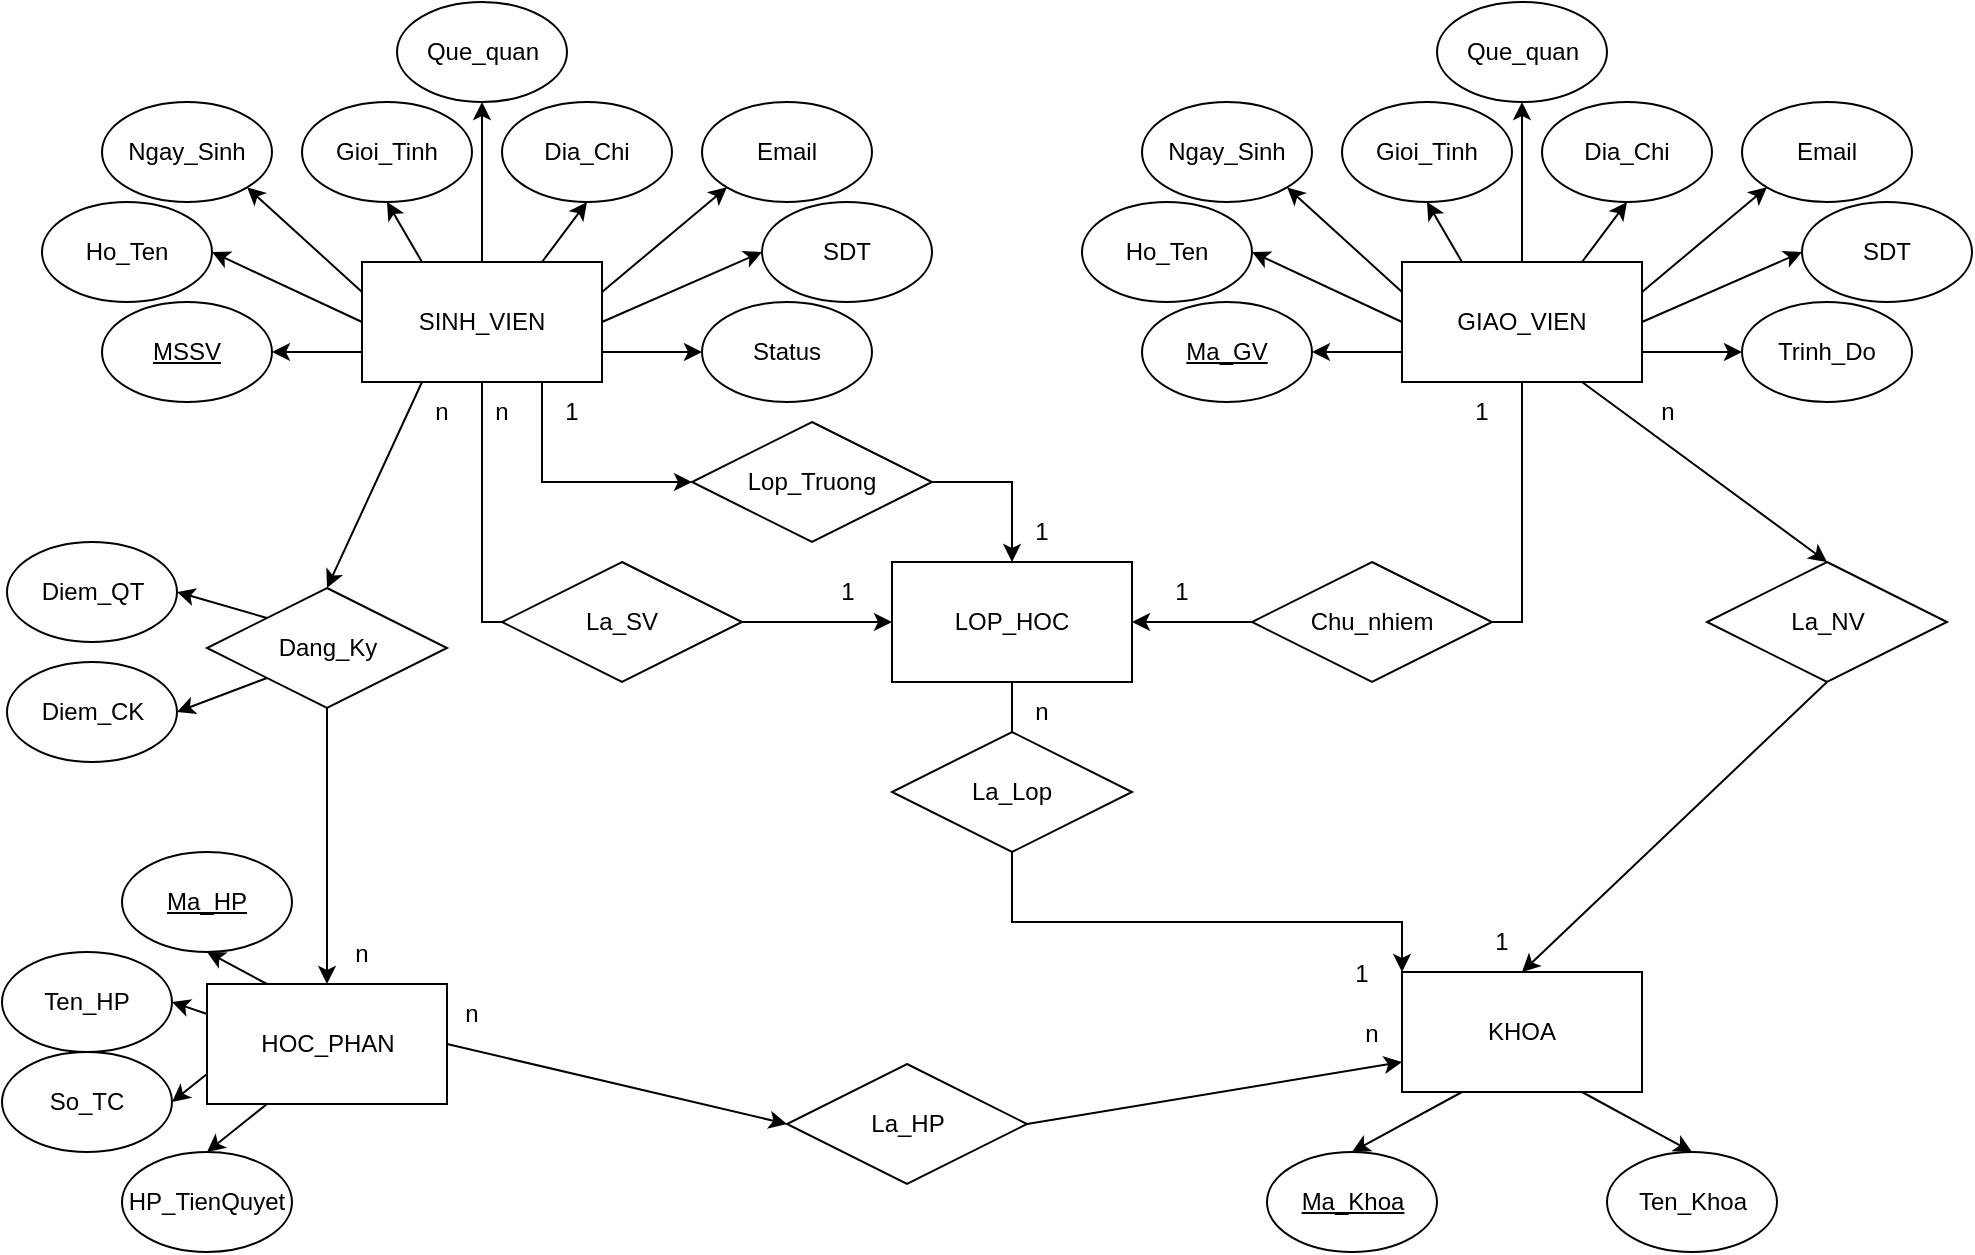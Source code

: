<mxfile version="21.2.3" type="github">
  <diagram id="C5RBs43oDa-KdzZeNtuy" name="Page-1">
    <mxGraphModel dx="1313" dy="738" grid="1" gridSize="10" guides="1" tooltips="1" connect="1" arrows="1" fold="1" page="1" pageScale="1" pageWidth="1169" pageHeight="827" math="0" shadow="0">
      <root>
        <mxCell id="WIyWlLk6GJQsqaUBKTNV-0" />
        <mxCell id="WIyWlLk6GJQsqaUBKTNV-1" parent="WIyWlLk6GJQsqaUBKTNV-0" />
        <mxCell id="m1X8HX1gUMQzAYCHZsaK-115" style="edgeStyle=orthogonalEdgeStyle;rounded=0;orthogonalLoop=1;jettySize=auto;html=1;exitX=0.5;exitY=1;exitDx=0;exitDy=0;" edge="1" parent="WIyWlLk6GJQsqaUBKTNV-1" source="m1X8HX1gUMQzAYCHZsaK-108" target="m1X8HX1gUMQzAYCHZsaK-52">
          <mxGeometry relative="1" as="geometry">
            <mxPoint x="890" y="440" as="targetPoint" />
            <Array as="points">
              <mxPoint x="585" y="560" />
              <mxPoint x="780" y="560" />
            </Array>
          </mxGeometry>
        </mxCell>
        <mxCell id="Zs0k1_6YK3kXZUN5zw4k-58" value="&lt;u&gt;MSSV&lt;/u&gt;" style="ellipse;whiteSpace=wrap;html=1;" parent="WIyWlLk6GJQsqaUBKTNV-1" vertex="1">
          <mxGeometry x="130" y="250" width="85" height="50" as="geometry" />
        </mxCell>
        <mxCell id="Zs0k1_6YK3kXZUN5zw4k-59" value="Ho_Ten" style="ellipse;whiteSpace=wrap;html=1;" parent="WIyWlLk6GJQsqaUBKTNV-1" vertex="1">
          <mxGeometry x="100" y="200" width="85" height="50" as="geometry" />
        </mxCell>
        <mxCell id="Zs0k1_6YK3kXZUN5zw4k-60" value="Ngay_Sinh" style="ellipse;whiteSpace=wrap;html=1;" parent="WIyWlLk6GJQsqaUBKTNV-1" vertex="1">
          <mxGeometry x="130" y="150" width="85" height="50" as="geometry" />
        </mxCell>
        <mxCell id="Zs0k1_6YK3kXZUN5zw4k-61" value="Que_quan" style="ellipse;whiteSpace=wrap;html=1;" parent="WIyWlLk6GJQsqaUBKTNV-1" vertex="1">
          <mxGeometry x="277.5" y="100" width="85" height="50" as="geometry" />
        </mxCell>
        <mxCell id="Zs0k1_6YK3kXZUN5zw4k-62" value="Email" style="ellipse;whiteSpace=wrap;html=1;" parent="WIyWlLk6GJQsqaUBKTNV-1" vertex="1">
          <mxGeometry x="430" y="150" width="85" height="50" as="geometry" />
        </mxCell>
        <mxCell id="Zs0k1_6YK3kXZUN5zw4k-63" value="SDT" style="ellipse;whiteSpace=wrap;html=1;" parent="WIyWlLk6GJQsqaUBKTNV-1" vertex="1">
          <mxGeometry x="460" y="200" width="85" height="50" as="geometry" />
        </mxCell>
        <mxCell id="m1X8HX1gUMQzAYCHZsaK-58" style="edgeStyle=none;rounded=0;orthogonalLoop=1;jettySize=auto;html=1;exitX=0;exitY=0.75;exitDx=0;exitDy=0;entryX=1;entryY=0.5;entryDx=0;entryDy=0;" edge="1" parent="WIyWlLk6GJQsqaUBKTNV-1" source="m1X8HX1gUMQzAYCHZsaK-0" target="Zs0k1_6YK3kXZUN5zw4k-58">
          <mxGeometry relative="1" as="geometry" />
        </mxCell>
        <mxCell id="m1X8HX1gUMQzAYCHZsaK-59" style="edgeStyle=none;rounded=0;orthogonalLoop=1;jettySize=auto;html=1;exitX=0;exitY=0.5;exitDx=0;exitDy=0;entryX=1;entryY=0.5;entryDx=0;entryDy=0;" edge="1" parent="WIyWlLk6GJQsqaUBKTNV-1" source="m1X8HX1gUMQzAYCHZsaK-0" target="Zs0k1_6YK3kXZUN5zw4k-59">
          <mxGeometry relative="1" as="geometry" />
        </mxCell>
        <mxCell id="m1X8HX1gUMQzAYCHZsaK-60" style="edgeStyle=none;rounded=0;orthogonalLoop=1;jettySize=auto;html=1;exitX=0;exitY=0.25;exitDx=0;exitDy=0;entryX=1;entryY=1;entryDx=0;entryDy=0;" edge="1" parent="WIyWlLk6GJQsqaUBKTNV-1" source="m1X8HX1gUMQzAYCHZsaK-0" target="Zs0k1_6YK3kXZUN5zw4k-60">
          <mxGeometry relative="1" as="geometry" />
        </mxCell>
        <mxCell id="m1X8HX1gUMQzAYCHZsaK-61" style="edgeStyle=none;rounded=0;orthogonalLoop=1;jettySize=auto;html=1;exitX=0.25;exitY=0;exitDx=0;exitDy=0;entryX=0.5;entryY=1;entryDx=0;entryDy=0;" edge="1" parent="WIyWlLk6GJQsqaUBKTNV-1" source="m1X8HX1gUMQzAYCHZsaK-0" target="m1X8HX1gUMQzAYCHZsaK-2">
          <mxGeometry relative="1" as="geometry" />
        </mxCell>
        <mxCell id="m1X8HX1gUMQzAYCHZsaK-62" style="edgeStyle=none;rounded=0;orthogonalLoop=1;jettySize=auto;html=1;exitX=0.5;exitY=0;exitDx=0;exitDy=0;entryX=0.5;entryY=1;entryDx=0;entryDy=0;" edge="1" parent="WIyWlLk6GJQsqaUBKTNV-1" source="m1X8HX1gUMQzAYCHZsaK-0" target="Zs0k1_6YK3kXZUN5zw4k-61">
          <mxGeometry relative="1" as="geometry" />
        </mxCell>
        <mxCell id="m1X8HX1gUMQzAYCHZsaK-63" style="edgeStyle=none;rounded=0;orthogonalLoop=1;jettySize=auto;html=1;exitX=0.75;exitY=0;exitDx=0;exitDy=0;entryX=0.5;entryY=1;entryDx=0;entryDy=0;" edge="1" parent="WIyWlLk6GJQsqaUBKTNV-1" source="m1X8HX1gUMQzAYCHZsaK-0" target="m1X8HX1gUMQzAYCHZsaK-3">
          <mxGeometry relative="1" as="geometry" />
        </mxCell>
        <mxCell id="m1X8HX1gUMQzAYCHZsaK-64" style="edgeStyle=none;rounded=0;orthogonalLoop=1;jettySize=auto;html=1;exitX=1;exitY=0.25;exitDx=0;exitDy=0;entryX=0;entryY=1;entryDx=0;entryDy=0;" edge="1" parent="WIyWlLk6GJQsqaUBKTNV-1" source="m1X8HX1gUMQzAYCHZsaK-0" target="Zs0k1_6YK3kXZUN5zw4k-62">
          <mxGeometry relative="1" as="geometry" />
        </mxCell>
        <mxCell id="m1X8HX1gUMQzAYCHZsaK-65" style="edgeStyle=none;rounded=0;orthogonalLoop=1;jettySize=auto;html=1;exitX=1;exitY=0.5;exitDx=0;exitDy=0;entryX=0;entryY=0.5;entryDx=0;entryDy=0;" edge="1" parent="WIyWlLk6GJQsqaUBKTNV-1" source="m1X8HX1gUMQzAYCHZsaK-0" target="Zs0k1_6YK3kXZUN5zw4k-63">
          <mxGeometry relative="1" as="geometry" />
        </mxCell>
        <mxCell id="m1X8HX1gUMQzAYCHZsaK-66" style="edgeStyle=none;rounded=0;orthogonalLoop=1;jettySize=auto;html=1;exitX=1;exitY=0.75;exitDx=0;exitDy=0;entryX=0;entryY=0.5;entryDx=0;entryDy=0;" edge="1" parent="WIyWlLk6GJQsqaUBKTNV-1" source="m1X8HX1gUMQzAYCHZsaK-0" target="m1X8HX1gUMQzAYCHZsaK-4">
          <mxGeometry relative="1" as="geometry" />
        </mxCell>
        <mxCell id="m1X8HX1gUMQzAYCHZsaK-100" style="edgeStyle=orthogonalEdgeStyle;rounded=0;orthogonalLoop=1;jettySize=auto;html=1;exitX=0.5;exitY=1;exitDx=0;exitDy=0;entryX=0;entryY=0.5;entryDx=0;entryDy=0;" edge="1" parent="WIyWlLk6GJQsqaUBKTNV-1" source="m1X8HX1gUMQzAYCHZsaK-0" target="m1X8HX1gUMQzAYCHZsaK-108">
          <mxGeometry relative="1" as="geometry">
            <mxPoint x="440" y="410" as="targetPoint" />
          </mxGeometry>
        </mxCell>
        <mxCell id="m1X8HX1gUMQzAYCHZsaK-129" style="edgeStyle=orthogonalEdgeStyle;rounded=0;orthogonalLoop=1;jettySize=auto;html=1;exitX=0.75;exitY=1;exitDx=0;exitDy=0;entryX=0;entryY=0.5;entryDx=0;entryDy=0;" edge="1" parent="WIyWlLk6GJQsqaUBKTNV-1" source="m1X8HX1gUMQzAYCHZsaK-0" target="m1X8HX1gUMQzAYCHZsaK-1">
          <mxGeometry relative="1" as="geometry" />
        </mxCell>
        <mxCell id="m1X8HX1gUMQzAYCHZsaK-146" style="rounded=0;orthogonalLoop=1;jettySize=auto;html=1;exitX=0.5;exitY=1;exitDx=0;exitDy=0;entryX=0.5;entryY=0;entryDx=0;entryDy=0;" edge="1" parent="WIyWlLk6GJQsqaUBKTNV-1" source="m1X8HX1gUMQzAYCHZsaK-156" target="m1X8HX1gUMQzAYCHZsaK-123">
          <mxGeometry relative="1" as="geometry" />
        </mxCell>
        <mxCell id="m1X8HX1gUMQzAYCHZsaK-0" value="SINH_VIEN" style="rounded=0;whiteSpace=wrap;html=1;" vertex="1" parent="WIyWlLk6GJQsqaUBKTNV-1">
          <mxGeometry x="260" y="230" width="120" height="60" as="geometry" />
        </mxCell>
        <mxCell id="m1X8HX1gUMQzAYCHZsaK-131" style="edgeStyle=orthogonalEdgeStyle;rounded=0;orthogonalLoop=1;jettySize=auto;html=1;exitX=1;exitY=0.5;exitDx=0;exitDy=0;" edge="1" parent="WIyWlLk6GJQsqaUBKTNV-1" source="m1X8HX1gUMQzAYCHZsaK-1" target="m1X8HX1gUMQzAYCHZsaK-108">
          <mxGeometry relative="1" as="geometry" />
        </mxCell>
        <mxCell id="m1X8HX1gUMQzAYCHZsaK-1" value="Lop_Truong" style="rhombus;whiteSpace=wrap;html=1;" vertex="1" parent="WIyWlLk6GJQsqaUBKTNV-1">
          <mxGeometry x="425" y="310" width="120" height="60" as="geometry" />
        </mxCell>
        <mxCell id="m1X8HX1gUMQzAYCHZsaK-2" value="Gioi_Tinh" style="ellipse;whiteSpace=wrap;html=1;" vertex="1" parent="WIyWlLk6GJQsqaUBKTNV-1">
          <mxGeometry x="230" y="150" width="85" height="50" as="geometry" />
        </mxCell>
        <mxCell id="m1X8HX1gUMQzAYCHZsaK-3" value="Dia_Chi" style="ellipse;whiteSpace=wrap;html=1;" vertex="1" parent="WIyWlLk6GJQsqaUBKTNV-1">
          <mxGeometry x="330" y="150" width="85" height="50" as="geometry" />
        </mxCell>
        <mxCell id="m1X8HX1gUMQzAYCHZsaK-4" value="Status" style="ellipse;whiteSpace=wrap;html=1;" vertex="1" parent="WIyWlLk6GJQsqaUBKTNV-1">
          <mxGeometry x="430" y="250" width="85" height="50" as="geometry" />
        </mxCell>
        <mxCell id="m1X8HX1gUMQzAYCHZsaK-34" value="&lt;u&gt;Ma_GV&lt;/u&gt;" style="ellipse;whiteSpace=wrap;html=1;" vertex="1" parent="WIyWlLk6GJQsqaUBKTNV-1">
          <mxGeometry x="650" y="250" width="85" height="50" as="geometry" />
        </mxCell>
        <mxCell id="m1X8HX1gUMQzAYCHZsaK-36" value="Ho_Ten" style="ellipse;whiteSpace=wrap;html=1;" vertex="1" parent="WIyWlLk6GJQsqaUBKTNV-1">
          <mxGeometry x="620" y="200" width="85" height="50" as="geometry" />
        </mxCell>
        <mxCell id="m1X8HX1gUMQzAYCHZsaK-38" value="Ngay_Sinh" style="ellipse;whiteSpace=wrap;html=1;" vertex="1" parent="WIyWlLk6GJQsqaUBKTNV-1">
          <mxGeometry x="650" y="150" width="85" height="50" as="geometry" />
        </mxCell>
        <mxCell id="m1X8HX1gUMQzAYCHZsaK-40" value="Que_quan" style="ellipse;whiteSpace=wrap;html=1;" vertex="1" parent="WIyWlLk6GJQsqaUBKTNV-1">
          <mxGeometry x="797.5" y="100" width="85" height="50" as="geometry" />
        </mxCell>
        <mxCell id="m1X8HX1gUMQzAYCHZsaK-42" value="Email" style="ellipse;whiteSpace=wrap;html=1;" vertex="1" parent="WIyWlLk6GJQsqaUBKTNV-1">
          <mxGeometry x="950" y="150" width="85" height="50" as="geometry" />
        </mxCell>
        <mxCell id="m1X8HX1gUMQzAYCHZsaK-44" value="SDT" style="ellipse;whiteSpace=wrap;html=1;" vertex="1" parent="WIyWlLk6GJQsqaUBKTNV-1">
          <mxGeometry x="980" y="200" width="85" height="50" as="geometry" />
        </mxCell>
        <mxCell id="m1X8HX1gUMQzAYCHZsaK-67" style="edgeStyle=none;rounded=0;orthogonalLoop=1;jettySize=auto;html=1;exitX=0;exitY=0.75;exitDx=0;exitDy=0;entryX=1;entryY=0.5;entryDx=0;entryDy=0;" edge="1" parent="WIyWlLk6GJQsqaUBKTNV-1" source="m1X8HX1gUMQzAYCHZsaK-45" target="m1X8HX1gUMQzAYCHZsaK-34">
          <mxGeometry relative="1" as="geometry" />
        </mxCell>
        <mxCell id="m1X8HX1gUMQzAYCHZsaK-68" style="edgeStyle=none;rounded=0;orthogonalLoop=1;jettySize=auto;html=1;exitX=0;exitY=0.5;exitDx=0;exitDy=0;entryX=1;entryY=0.5;entryDx=0;entryDy=0;" edge="1" parent="WIyWlLk6GJQsqaUBKTNV-1" source="m1X8HX1gUMQzAYCHZsaK-45" target="m1X8HX1gUMQzAYCHZsaK-36">
          <mxGeometry relative="1" as="geometry" />
        </mxCell>
        <mxCell id="m1X8HX1gUMQzAYCHZsaK-69" style="edgeStyle=none;rounded=0;orthogonalLoop=1;jettySize=auto;html=1;exitX=0;exitY=0.25;exitDx=0;exitDy=0;entryX=1;entryY=1;entryDx=0;entryDy=0;" edge="1" parent="WIyWlLk6GJQsqaUBKTNV-1" source="m1X8HX1gUMQzAYCHZsaK-45" target="m1X8HX1gUMQzAYCHZsaK-38">
          <mxGeometry relative="1" as="geometry" />
        </mxCell>
        <mxCell id="m1X8HX1gUMQzAYCHZsaK-70" style="edgeStyle=none;rounded=0;orthogonalLoop=1;jettySize=auto;html=1;exitX=0.25;exitY=0;exitDx=0;exitDy=0;entryX=0.5;entryY=1;entryDx=0;entryDy=0;" edge="1" parent="WIyWlLk6GJQsqaUBKTNV-1" source="m1X8HX1gUMQzAYCHZsaK-45" target="m1X8HX1gUMQzAYCHZsaK-47">
          <mxGeometry relative="1" as="geometry" />
        </mxCell>
        <mxCell id="m1X8HX1gUMQzAYCHZsaK-71" style="edgeStyle=none;rounded=0;orthogonalLoop=1;jettySize=auto;html=1;exitX=0.5;exitY=0;exitDx=0;exitDy=0;entryX=0.5;entryY=1;entryDx=0;entryDy=0;" edge="1" parent="WIyWlLk6GJQsqaUBKTNV-1" source="m1X8HX1gUMQzAYCHZsaK-45" target="m1X8HX1gUMQzAYCHZsaK-40">
          <mxGeometry relative="1" as="geometry" />
        </mxCell>
        <mxCell id="m1X8HX1gUMQzAYCHZsaK-72" style="edgeStyle=none;rounded=0;orthogonalLoop=1;jettySize=auto;html=1;exitX=0.75;exitY=0;exitDx=0;exitDy=0;entryX=0.5;entryY=1;entryDx=0;entryDy=0;" edge="1" parent="WIyWlLk6GJQsqaUBKTNV-1" source="m1X8HX1gUMQzAYCHZsaK-45" target="m1X8HX1gUMQzAYCHZsaK-49">
          <mxGeometry relative="1" as="geometry" />
        </mxCell>
        <mxCell id="m1X8HX1gUMQzAYCHZsaK-73" style="edgeStyle=none;rounded=0;orthogonalLoop=1;jettySize=auto;html=1;exitX=1;exitY=0.25;exitDx=0;exitDy=0;entryX=0;entryY=1;entryDx=0;entryDy=0;" edge="1" parent="WIyWlLk6GJQsqaUBKTNV-1" source="m1X8HX1gUMQzAYCHZsaK-45" target="m1X8HX1gUMQzAYCHZsaK-42">
          <mxGeometry relative="1" as="geometry" />
        </mxCell>
        <mxCell id="m1X8HX1gUMQzAYCHZsaK-74" style="edgeStyle=none;rounded=0;orthogonalLoop=1;jettySize=auto;html=1;exitX=1;exitY=0.5;exitDx=0;exitDy=0;entryX=0;entryY=0.5;entryDx=0;entryDy=0;" edge="1" parent="WIyWlLk6GJQsqaUBKTNV-1" source="m1X8HX1gUMQzAYCHZsaK-45" target="m1X8HX1gUMQzAYCHZsaK-44">
          <mxGeometry relative="1" as="geometry" />
        </mxCell>
        <mxCell id="m1X8HX1gUMQzAYCHZsaK-75" style="edgeStyle=none;rounded=0;orthogonalLoop=1;jettySize=auto;html=1;exitX=1;exitY=0.75;exitDx=0;exitDy=0;entryX=0;entryY=0.5;entryDx=0;entryDy=0;" edge="1" parent="WIyWlLk6GJQsqaUBKTNV-1" source="m1X8HX1gUMQzAYCHZsaK-45" target="m1X8HX1gUMQzAYCHZsaK-51">
          <mxGeometry relative="1" as="geometry" />
        </mxCell>
        <mxCell id="m1X8HX1gUMQzAYCHZsaK-98" style="edgeStyle=orthogonalEdgeStyle;rounded=0;orthogonalLoop=1;jettySize=auto;html=1;exitX=0.5;exitY=1;exitDx=0;exitDy=0;entryX=1;entryY=0.5;entryDx=0;entryDy=0;" edge="1" parent="WIyWlLk6GJQsqaUBKTNV-1" source="m1X8HX1gUMQzAYCHZsaK-45" target="m1X8HX1gUMQzAYCHZsaK-108">
          <mxGeometry relative="1" as="geometry">
            <mxPoint x="720" y="410" as="targetPoint" />
          </mxGeometry>
        </mxCell>
        <mxCell id="m1X8HX1gUMQzAYCHZsaK-119" style="edgeStyle=none;rounded=0;orthogonalLoop=1;jettySize=auto;html=1;exitX=0.75;exitY=1;exitDx=0;exitDy=0;entryX=0.5;entryY=0;entryDx=0;entryDy=0;" edge="1" parent="WIyWlLk6GJQsqaUBKTNV-1" source="m1X8HX1gUMQzAYCHZsaK-45" target="m1X8HX1gUMQzAYCHZsaK-116">
          <mxGeometry relative="1" as="geometry" />
        </mxCell>
        <mxCell id="m1X8HX1gUMQzAYCHZsaK-45" value="GIAO_VIEN" style="rounded=0;whiteSpace=wrap;html=1;" vertex="1" parent="WIyWlLk6GJQsqaUBKTNV-1">
          <mxGeometry x="780" y="230" width="120" height="60" as="geometry" />
        </mxCell>
        <mxCell id="m1X8HX1gUMQzAYCHZsaK-47" value="Gioi_Tinh" style="ellipse;whiteSpace=wrap;html=1;" vertex="1" parent="WIyWlLk6GJQsqaUBKTNV-1">
          <mxGeometry x="750" y="150" width="85" height="50" as="geometry" />
        </mxCell>
        <mxCell id="m1X8HX1gUMQzAYCHZsaK-49" value="Dia_Chi" style="ellipse;whiteSpace=wrap;html=1;" vertex="1" parent="WIyWlLk6GJQsqaUBKTNV-1">
          <mxGeometry x="850" y="150" width="85" height="50" as="geometry" />
        </mxCell>
        <mxCell id="m1X8HX1gUMQzAYCHZsaK-51" value="Trinh_Do" style="ellipse;whiteSpace=wrap;html=1;" vertex="1" parent="WIyWlLk6GJQsqaUBKTNV-1">
          <mxGeometry x="950" y="250" width="85" height="50" as="geometry" />
        </mxCell>
        <mxCell id="m1X8HX1gUMQzAYCHZsaK-76" style="edgeStyle=none;rounded=0;orthogonalLoop=1;jettySize=auto;html=1;exitX=0.25;exitY=1;exitDx=0;exitDy=0;entryX=0.5;entryY=0;entryDx=0;entryDy=0;" edge="1" parent="WIyWlLk6GJQsqaUBKTNV-1" source="m1X8HX1gUMQzAYCHZsaK-52" target="m1X8HX1gUMQzAYCHZsaK-53">
          <mxGeometry relative="1" as="geometry" />
        </mxCell>
        <mxCell id="m1X8HX1gUMQzAYCHZsaK-77" style="edgeStyle=none;rounded=0;orthogonalLoop=1;jettySize=auto;html=1;exitX=0.75;exitY=1;exitDx=0;exitDy=0;entryX=0.5;entryY=0;entryDx=0;entryDy=0;" edge="1" parent="WIyWlLk6GJQsqaUBKTNV-1" source="m1X8HX1gUMQzAYCHZsaK-52" target="m1X8HX1gUMQzAYCHZsaK-54">
          <mxGeometry relative="1" as="geometry" />
        </mxCell>
        <mxCell id="m1X8HX1gUMQzAYCHZsaK-52" value="KHOA" style="rounded=0;whiteSpace=wrap;html=1;" vertex="1" parent="WIyWlLk6GJQsqaUBKTNV-1">
          <mxGeometry x="780" y="585" width="120" height="60" as="geometry" />
        </mxCell>
        <mxCell id="m1X8HX1gUMQzAYCHZsaK-53" value="&lt;u&gt;Ma_Khoa&lt;/u&gt;" style="ellipse;whiteSpace=wrap;html=1;" vertex="1" parent="WIyWlLk6GJQsqaUBKTNV-1">
          <mxGeometry x="712.5" y="675" width="85" height="50" as="geometry" />
        </mxCell>
        <mxCell id="m1X8HX1gUMQzAYCHZsaK-54" value="Ten_Khoa" style="ellipse;whiteSpace=wrap;html=1;" vertex="1" parent="WIyWlLk6GJQsqaUBKTNV-1">
          <mxGeometry x="882.5" y="675" width="85" height="50" as="geometry" />
        </mxCell>
        <mxCell id="m1X8HX1gUMQzAYCHZsaK-101" value="n" style="text;html=1;strokeColor=none;fillColor=none;align=center;verticalAlign=middle;whiteSpace=wrap;rounded=0;" vertex="1" parent="WIyWlLk6GJQsqaUBKTNV-1">
          <mxGeometry x="300" y="290" width="60" height="30" as="geometry" />
        </mxCell>
        <mxCell id="m1X8HX1gUMQzAYCHZsaK-102" value="1" style="text;html=1;strokeColor=none;fillColor=none;align=center;verticalAlign=middle;whiteSpace=wrap;rounded=0;" vertex="1" parent="WIyWlLk6GJQsqaUBKTNV-1">
          <mxGeometry x="472.5" y="380" width="60" height="30" as="geometry" />
        </mxCell>
        <mxCell id="m1X8HX1gUMQzAYCHZsaK-103" value="n" style="text;html=1;strokeColor=none;fillColor=none;align=center;verticalAlign=middle;whiteSpace=wrap;rounded=0;" vertex="1" parent="WIyWlLk6GJQsqaUBKTNV-1">
          <mxGeometry x="570" y="440" width="60" height="30" as="geometry" />
        </mxCell>
        <mxCell id="m1X8HX1gUMQzAYCHZsaK-104" value="1" style="text;html=1;strokeColor=none;fillColor=none;align=center;verticalAlign=middle;whiteSpace=wrap;rounded=0;" vertex="1" parent="WIyWlLk6GJQsqaUBKTNV-1">
          <mxGeometry x="790" y="290" width="60" height="30" as="geometry" />
        </mxCell>
        <mxCell id="m1X8HX1gUMQzAYCHZsaK-106" value="1" style="text;html=1;strokeColor=none;fillColor=none;align=center;verticalAlign=middle;whiteSpace=wrap;rounded=0;" vertex="1" parent="WIyWlLk6GJQsqaUBKTNV-1">
          <mxGeometry x="640" y="380" width="60" height="30" as="geometry" />
        </mxCell>
        <mxCell id="m1X8HX1gUMQzAYCHZsaK-107" value="1" style="text;html=1;strokeColor=none;fillColor=none;align=center;verticalAlign=middle;whiteSpace=wrap;rounded=0;" vertex="1" parent="WIyWlLk6GJQsqaUBKTNV-1">
          <mxGeometry x="730" y="571" width="60" height="30" as="geometry" />
        </mxCell>
        <mxCell id="m1X8HX1gUMQzAYCHZsaK-108" value="LOP_HOC" style="rounded=0;whiteSpace=wrap;html=1;" vertex="1" parent="WIyWlLk6GJQsqaUBKTNV-1">
          <mxGeometry x="525" y="380" width="120" height="60" as="geometry" />
        </mxCell>
        <mxCell id="m1X8HX1gUMQzAYCHZsaK-109" value="La_SV" style="rhombus;whiteSpace=wrap;html=1;" vertex="1" parent="WIyWlLk6GJQsqaUBKTNV-1">
          <mxGeometry x="330" y="380" width="120" height="60" as="geometry" />
        </mxCell>
        <mxCell id="m1X8HX1gUMQzAYCHZsaK-110" value="Chu_nhiem" style="rhombus;whiteSpace=wrap;html=1;" vertex="1" parent="WIyWlLk6GJQsqaUBKTNV-1">
          <mxGeometry x="705" y="380" width="120" height="60" as="geometry" />
        </mxCell>
        <mxCell id="m1X8HX1gUMQzAYCHZsaK-112" value="La_Lop" style="rhombus;whiteSpace=wrap;html=1;" vertex="1" parent="WIyWlLk6GJQsqaUBKTNV-1">
          <mxGeometry x="525" y="465" width="120" height="60" as="geometry" />
        </mxCell>
        <mxCell id="m1X8HX1gUMQzAYCHZsaK-120" style="edgeStyle=none;rounded=0;orthogonalLoop=1;jettySize=auto;html=1;exitX=0.5;exitY=1;exitDx=0;exitDy=0;entryX=0.5;entryY=0;entryDx=0;entryDy=0;" edge="1" parent="WIyWlLk6GJQsqaUBKTNV-1" source="m1X8HX1gUMQzAYCHZsaK-116" target="m1X8HX1gUMQzAYCHZsaK-52">
          <mxGeometry relative="1" as="geometry" />
        </mxCell>
        <mxCell id="m1X8HX1gUMQzAYCHZsaK-116" value="La_NV" style="rhombus;whiteSpace=wrap;html=1;" vertex="1" parent="WIyWlLk6GJQsqaUBKTNV-1">
          <mxGeometry x="932.5" y="380" width="120" height="60" as="geometry" />
        </mxCell>
        <mxCell id="m1X8HX1gUMQzAYCHZsaK-121" value="1" style="text;html=1;strokeColor=none;fillColor=none;align=center;verticalAlign=middle;whiteSpace=wrap;rounded=0;" vertex="1" parent="WIyWlLk6GJQsqaUBKTNV-1">
          <mxGeometry x="800" y="555" width="60" height="30" as="geometry" />
        </mxCell>
        <mxCell id="m1X8HX1gUMQzAYCHZsaK-122" value="n" style="text;html=1;strokeColor=none;fillColor=none;align=center;verticalAlign=middle;whiteSpace=wrap;rounded=0;" vertex="1" parent="WIyWlLk6GJQsqaUBKTNV-1">
          <mxGeometry x="882.5" y="290" width="60" height="30" as="geometry" />
        </mxCell>
        <mxCell id="m1X8HX1gUMQzAYCHZsaK-140" style="edgeStyle=none;rounded=0;orthogonalLoop=1;jettySize=auto;html=1;exitX=0.25;exitY=0;exitDx=0;exitDy=0;entryX=0.5;entryY=1;entryDx=0;entryDy=0;" edge="1" parent="WIyWlLk6GJQsqaUBKTNV-1" source="m1X8HX1gUMQzAYCHZsaK-123" target="m1X8HX1gUMQzAYCHZsaK-124">
          <mxGeometry relative="1" as="geometry" />
        </mxCell>
        <mxCell id="m1X8HX1gUMQzAYCHZsaK-141" style="edgeStyle=none;rounded=0;orthogonalLoop=1;jettySize=auto;html=1;exitX=0;exitY=0.25;exitDx=0;exitDy=0;entryX=1;entryY=0.5;entryDx=0;entryDy=0;" edge="1" parent="WIyWlLk6GJQsqaUBKTNV-1" source="m1X8HX1gUMQzAYCHZsaK-123" target="m1X8HX1gUMQzAYCHZsaK-125">
          <mxGeometry relative="1" as="geometry" />
        </mxCell>
        <mxCell id="m1X8HX1gUMQzAYCHZsaK-142" style="edgeStyle=none;rounded=0;orthogonalLoop=1;jettySize=auto;html=1;exitX=0;exitY=0.75;exitDx=0;exitDy=0;entryX=1;entryY=0.5;entryDx=0;entryDy=0;" edge="1" parent="WIyWlLk6GJQsqaUBKTNV-1" source="m1X8HX1gUMQzAYCHZsaK-123" target="m1X8HX1gUMQzAYCHZsaK-126">
          <mxGeometry relative="1" as="geometry" />
        </mxCell>
        <mxCell id="m1X8HX1gUMQzAYCHZsaK-143" style="edgeStyle=none;rounded=0;orthogonalLoop=1;jettySize=auto;html=1;exitX=0.25;exitY=1;exitDx=0;exitDy=0;entryX=0.5;entryY=0;entryDx=0;entryDy=0;" edge="1" parent="WIyWlLk6GJQsqaUBKTNV-1" source="m1X8HX1gUMQzAYCHZsaK-123" target="m1X8HX1gUMQzAYCHZsaK-127">
          <mxGeometry relative="1" as="geometry" />
        </mxCell>
        <mxCell id="m1X8HX1gUMQzAYCHZsaK-155" style="rounded=0;orthogonalLoop=1;jettySize=auto;html=1;exitX=1;exitY=0.5;exitDx=0;exitDy=0;entryX=0;entryY=0.5;entryDx=0;entryDy=0;" edge="1" parent="WIyWlLk6GJQsqaUBKTNV-1" source="m1X8HX1gUMQzAYCHZsaK-123" target="m1X8HX1gUMQzAYCHZsaK-152">
          <mxGeometry relative="1" as="geometry" />
        </mxCell>
        <mxCell id="m1X8HX1gUMQzAYCHZsaK-123" value="HOC_PHAN" style="rounded=0;whiteSpace=wrap;html=1;" vertex="1" parent="WIyWlLk6GJQsqaUBKTNV-1">
          <mxGeometry x="182.5" y="591" width="120" height="60" as="geometry" />
        </mxCell>
        <mxCell id="m1X8HX1gUMQzAYCHZsaK-124" value="&lt;u&gt;Ma_HP&lt;/u&gt;" style="ellipse;whiteSpace=wrap;html=1;" vertex="1" parent="WIyWlLk6GJQsqaUBKTNV-1">
          <mxGeometry x="140" y="525" width="85" height="50" as="geometry" />
        </mxCell>
        <mxCell id="m1X8HX1gUMQzAYCHZsaK-125" value="Ten_HP" style="ellipse;whiteSpace=wrap;html=1;" vertex="1" parent="WIyWlLk6GJQsqaUBKTNV-1">
          <mxGeometry x="80" y="575" width="85" height="50" as="geometry" />
        </mxCell>
        <mxCell id="m1X8HX1gUMQzAYCHZsaK-126" value="So_TC" style="ellipse;whiteSpace=wrap;html=1;" vertex="1" parent="WIyWlLk6GJQsqaUBKTNV-1">
          <mxGeometry x="80" y="625" width="85" height="50" as="geometry" />
        </mxCell>
        <mxCell id="m1X8HX1gUMQzAYCHZsaK-127" value="HP_TienQuyet" style="ellipse;whiteSpace=wrap;html=1;" vertex="1" parent="WIyWlLk6GJQsqaUBKTNV-1">
          <mxGeometry x="140" y="675" width="85" height="50" as="geometry" />
        </mxCell>
        <mxCell id="m1X8HX1gUMQzAYCHZsaK-132" value="1" style="text;html=1;strokeColor=none;fillColor=none;align=center;verticalAlign=middle;whiteSpace=wrap;rounded=0;" vertex="1" parent="WIyWlLk6GJQsqaUBKTNV-1">
          <mxGeometry x="335" y="290" width="60" height="30" as="geometry" />
        </mxCell>
        <mxCell id="m1X8HX1gUMQzAYCHZsaK-133" value="1" style="text;html=1;strokeColor=none;fillColor=none;align=center;verticalAlign=middle;whiteSpace=wrap;rounded=0;" vertex="1" parent="WIyWlLk6GJQsqaUBKTNV-1">
          <mxGeometry x="570" y="350" width="60" height="30" as="geometry" />
        </mxCell>
        <mxCell id="m1X8HX1gUMQzAYCHZsaK-147" value="n" style="text;html=1;strokeColor=none;fillColor=none;align=center;verticalAlign=middle;whiteSpace=wrap;rounded=0;" vertex="1" parent="WIyWlLk6GJQsqaUBKTNV-1">
          <mxGeometry x="270" y="290" width="60" height="30" as="geometry" />
        </mxCell>
        <mxCell id="m1X8HX1gUMQzAYCHZsaK-148" value="n" style="text;html=1;strokeColor=none;fillColor=none;align=center;verticalAlign=middle;whiteSpace=wrap;rounded=0;" vertex="1" parent="WIyWlLk6GJQsqaUBKTNV-1">
          <mxGeometry x="229.5" y="561" width="60" height="30" as="geometry" />
        </mxCell>
        <mxCell id="m1X8HX1gUMQzAYCHZsaK-153" style="rounded=0;orthogonalLoop=1;jettySize=auto;html=1;exitX=1;exitY=0.5;exitDx=0;exitDy=0;entryX=0;entryY=0.75;entryDx=0;entryDy=0;" edge="1" parent="WIyWlLk6GJQsqaUBKTNV-1" source="m1X8HX1gUMQzAYCHZsaK-152" target="m1X8HX1gUMQzAYCHZsaK-52">
          <mxGeometry relative="1" as="geometry" />
        </mxCell>
        <mxCell id="m1X8HX1gUMQzAYCHZsaK-152" value="La_HP" style="rhombus;whiteSpace=wrap;html=1;" vertex="1" parent="WIyWlLk6GJQsqaUBKTNV-1">
          <mxGeometry x="472.5" y="631" width="120" height="60" as="geometry" />
        </mxCell>
        <mxCell id="m1X8HX1gUMQzAYCHZsaK-157" value="" style="rounded=0;orthogonalLoop=1;jettySize=auto;html=1;exitX=0.25;exitY=1;exitDx=0;exitDy=0;entryX=0.5;entryY=0;entryDx=0;entryDy=0;" edge="1" parent="WIyWlLk6GJQsqaUBKTNV-1" source="m1X8HX1gUMQzAYCHZsaK-0" target="m1X8HX1gUMQzAYCHZsaK-156">
          <mxGeometry relative="1" as="geometry">
            <mxPoint x="290" y="290" as="sourcePoint" />
            <mxPoint x="200" y="536" as="targetPoint" />
          </mxGeometry>
        </mxCell>
        <mxCell id="m1X8HX1gUMQzAYCHZsaK-164" style="edgeStyle=none;rounded=0;orthogonalLoop=1;jettySize=auto;html=1;exitX=0;exitY=0;exitDx=0;exitDy=0;entryX=1;entryY=0.5;entryDx=0;entryDy=0;" edge="1" parent="WIyWlLk6GJQsqaUBKTNV-1" source="m1X8HX1gUMQzAYCHZsaK-156" target="m1X8HX1gUMQzAYCHZsaK-161">
          <mxGeometry relative="1" as="geometry" />
        </mxCell>
        <mxCell id="m1X8HX1gUMQzAYCHZsaK-166" style="edgeStyle=none;rounded=0;orthogonalLoop=1;jettySize=auto;html=1;exitX=0;exitY=1;exitDx=0;exitDy=0;entryX=1;entryY=0.5;entryDx=0;entryDy=0;" edge="1" parent="WIyWlLk6GJQsqaUBKTNV-1" source="m1X8HX1gUMQzAYCHZsaK-156" target="m1X8HX1gUMQzAYCHZsaK-162">
          <mxGeometry relative="1" as="geometry" />
        </mxCell>
        <mxCell id="m1X8HX1gUMQzAYCHZsaK-156" value="Dang_Ky" style="rhombus;whiteSpace=wrap;html=1;" vertex="1" parent="WIyWlLk6GJQsqaUBKTNV-1">
          <mxGeometry x="182.5" y="393" width="120" height="60" as="geometry" />
        </mxCell>
        <mxCell id="m1X8HX1gUMQzAYCHZsaK-158" value="n" style="text;html=1;strokeColor=none;fillColor=none;align=center;verticalAlign=middle;whiteSpace=wrap;rounded=0;" vertex="1" parent="WIyWlLk6GJQsqaUBKTNV-1">
          <mxGeometry x="285" y="591" width="60" height="30" as="geometry" />
        </mxCell>
        <mxCell id="m1X8HX1gUMQzAYCHZsaK-159" value="n" style="text;html=1;strokeColor=none;fillColor=none;align=center;verticalAlign=middle;whiteSpace=wrap;rounded=0;" vertex="1" parent="WIyWlLk6GJQsqaUBKTNV-1">
          <mxGeometry x="735" y="601" width="60" height="30" as="geometry" />
        </mxCell>
        <mxCell id="m1X8HX1gUMQzAYCHZsaK-161" value="Diem_QT" style="ellipse;whiteSpace=wrap;html=1;" vertex="1" parent="WIyWlLk6GJQsqaUBKTNV-1">
          <mxGeometry x="82.5" y="370" width="85" height="50" as="geometry" />
        </mxCell>
        <mxCell id="m1X8HX1gUMQzAYCHZsaK-162" value="Diem_CK" style="ellipse;whiteSpace=wrap;html=1;" vertex="1" parent="WIyWlLk6GJQsqaUBKTNV-1">
          <mxGeometry x="82.5" y="430" width="85" height="50" as="geometry" />
        </mxCell>
      </root>
    </mxGraphModel>
  </diagram>
</mxfile>
